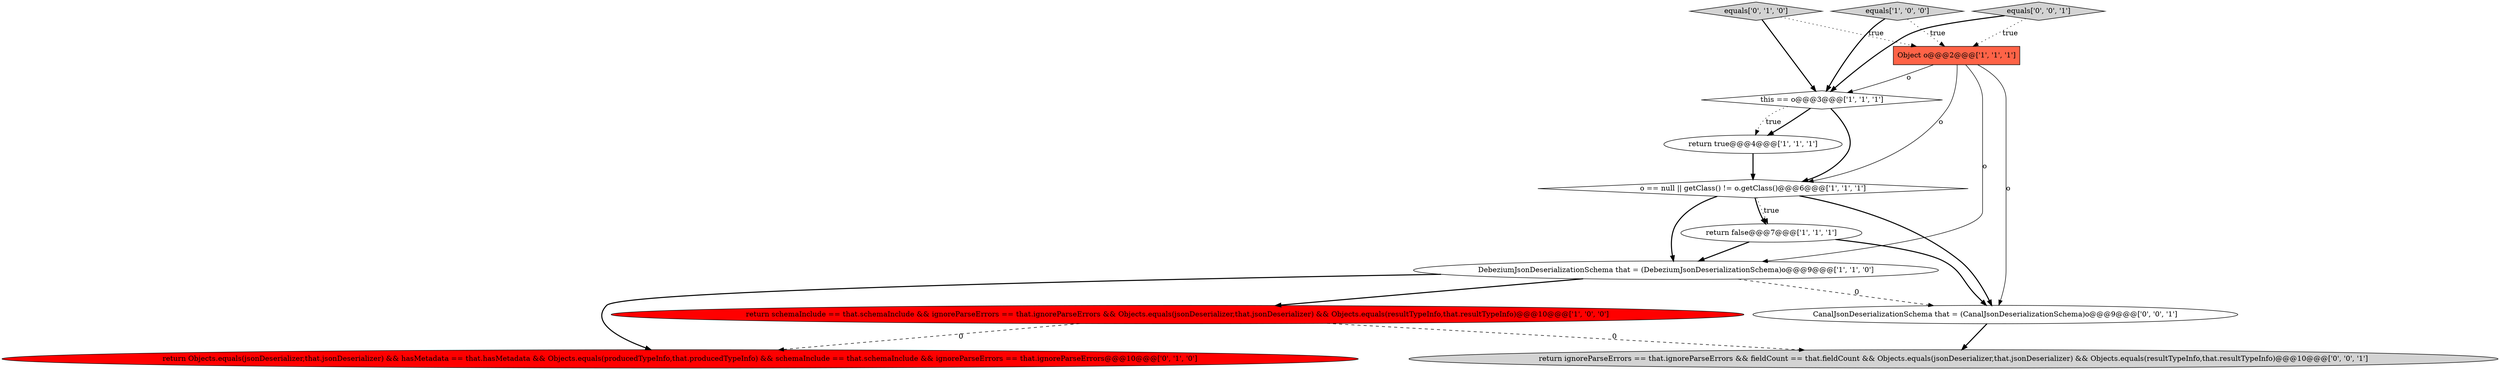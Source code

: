 digraph {
10 [style = filled, label = "equals['0', '0', '1']", fillcolor = lightgray, shape = diamond image = "AAA0AAABBB3BBB"];
5 [style = filled, label = "Object o@@@2@@@['1', '1', '1']", fillcolor = tomato, shape = box image = "AAA0AAABBB1BBB"];
3 [style = filled, label = "return false@@@7@@@['1', '1', '1']", fillcolor = white, shape = ellipse image = "AAA0AAABBB1BBB"];
6 [style = filled, label = "o == null || getClass() != o.getClass()@@@6@@@['1', '1', '1']", fillcolor = white, shape = diamond image = "AAA0AAABBB1BBB"];
1 [style = filled, label = "this == o@@@3@@@['1', '1', '1']", fillcolor = white, shape = diamond image = "AAA0AAABBB1BBB"];
12 [style = filled, label = "return ignoreParseErrors == that.ignoreParseErrors && fieldCount == that.fieldCount && Objects.equals(jsonDeserializer,that.jsonDeserializer) && Objects.equals(resultTypeInfo,that.resultTypeInfo)@@@10@@@['0', '0', '1']", fillcolor = lightgray, shape = ellipse image = "AAA0AAABBB3BBB"];
8 [style = filled, label = "return Objects.equals(jsonDeserializer,that.jsonDeserializer) && hasMetadata == that.hasMetadata && Objects.equals(producedTypeInfo,that.producedTypeInfo) && schemaInclude == that.schemaInclude && ignoreParseErrors == that.ignoreParseErrors@@@10@@@['0', '1', '0']", fillcolor = red, shape = ellipse image = "AAA1AAABBB2BBB"];
4 [style = filled, label = "return true@@@4@@@['1', '1', '1']", fillcolor = white, shape = ellipse image = "AAA0AAABBB1BBB"];
0 [style = filled, label = "return schemaInclude == that.schemaInclude && ignoreParseErrors == that.ignoreParseErrors && Objects.equals(jsonDeserializer,that.jsonDeserializer) && Objects.equals(resultTypeInfo,that.resultTypeInfo)@@@10@@@['1', '0', '0']", fillcolor = red, shape = ellipse image = "AAA1AAABBB1BBB"];
2 [style = filled, label = "equals['1', '0', '0']", fillcolor = lightgray, shape = diamond image = "AAA0AAABBB1BBB"];
9 [style = filled, label = "equals['0', '1', '0']", fillcolor = lightgray, shape = diamond image = "AAA0AAABBB2BBB"];
7 [style = filled, label = "DebeziumJsonDeserializationSchema that = (DebeziumJsonDeserializationSchema)o@@@9@@@['1', '1', '0']", fillcolor = white, shape = ellipse image = "AAA0AAABBB1BBB"];
11 [style = filled, label = "CanalJsonDeserializationSchema that = (CanalJsonDeserializationSchema)o@@@9@@@['0', '0', '1']", fillcolor = white, shape = ellipse image = "AAA0AAABBB3BBB"];
6->3 [style = bold, label=""];
1->4 [style = bold, label=""];
4->6 [style = bold, label=""];
2->1 [style = bold, label=""];
3->11 [style = bold, label=""];
7->11 [style = dashed, label="0"];
7->0 [style = bold, label=""];
11->12 [style = bold, label=""];
1->4 [style = dotted, label="true"];
0->12 [style = dashed, label="0"];
7->8 [style = bold, label=""];
10->5 [style = dotted, label="true"];
5->6 [style = solid, label="o"];
5->7 [style = solid, label="o"];
1->6 [style = bold, label=""];
5->11 [style = solid, label="o"];
3->7 [style = bold, label=""];
6->11 [style = bold, label=""];
5->1 [style = solid, label="o"];
0->8 [style = dashed, label="0"];
6->3 [style = dotted, label="true"];
2->5 [style = dotted, label="true"];
6->7 [style = bold, label=""];
9->1 [style = bold, label=""];
10->1 [style = bold, label=""];
9->5 [style = dotted, label="true"];
}
